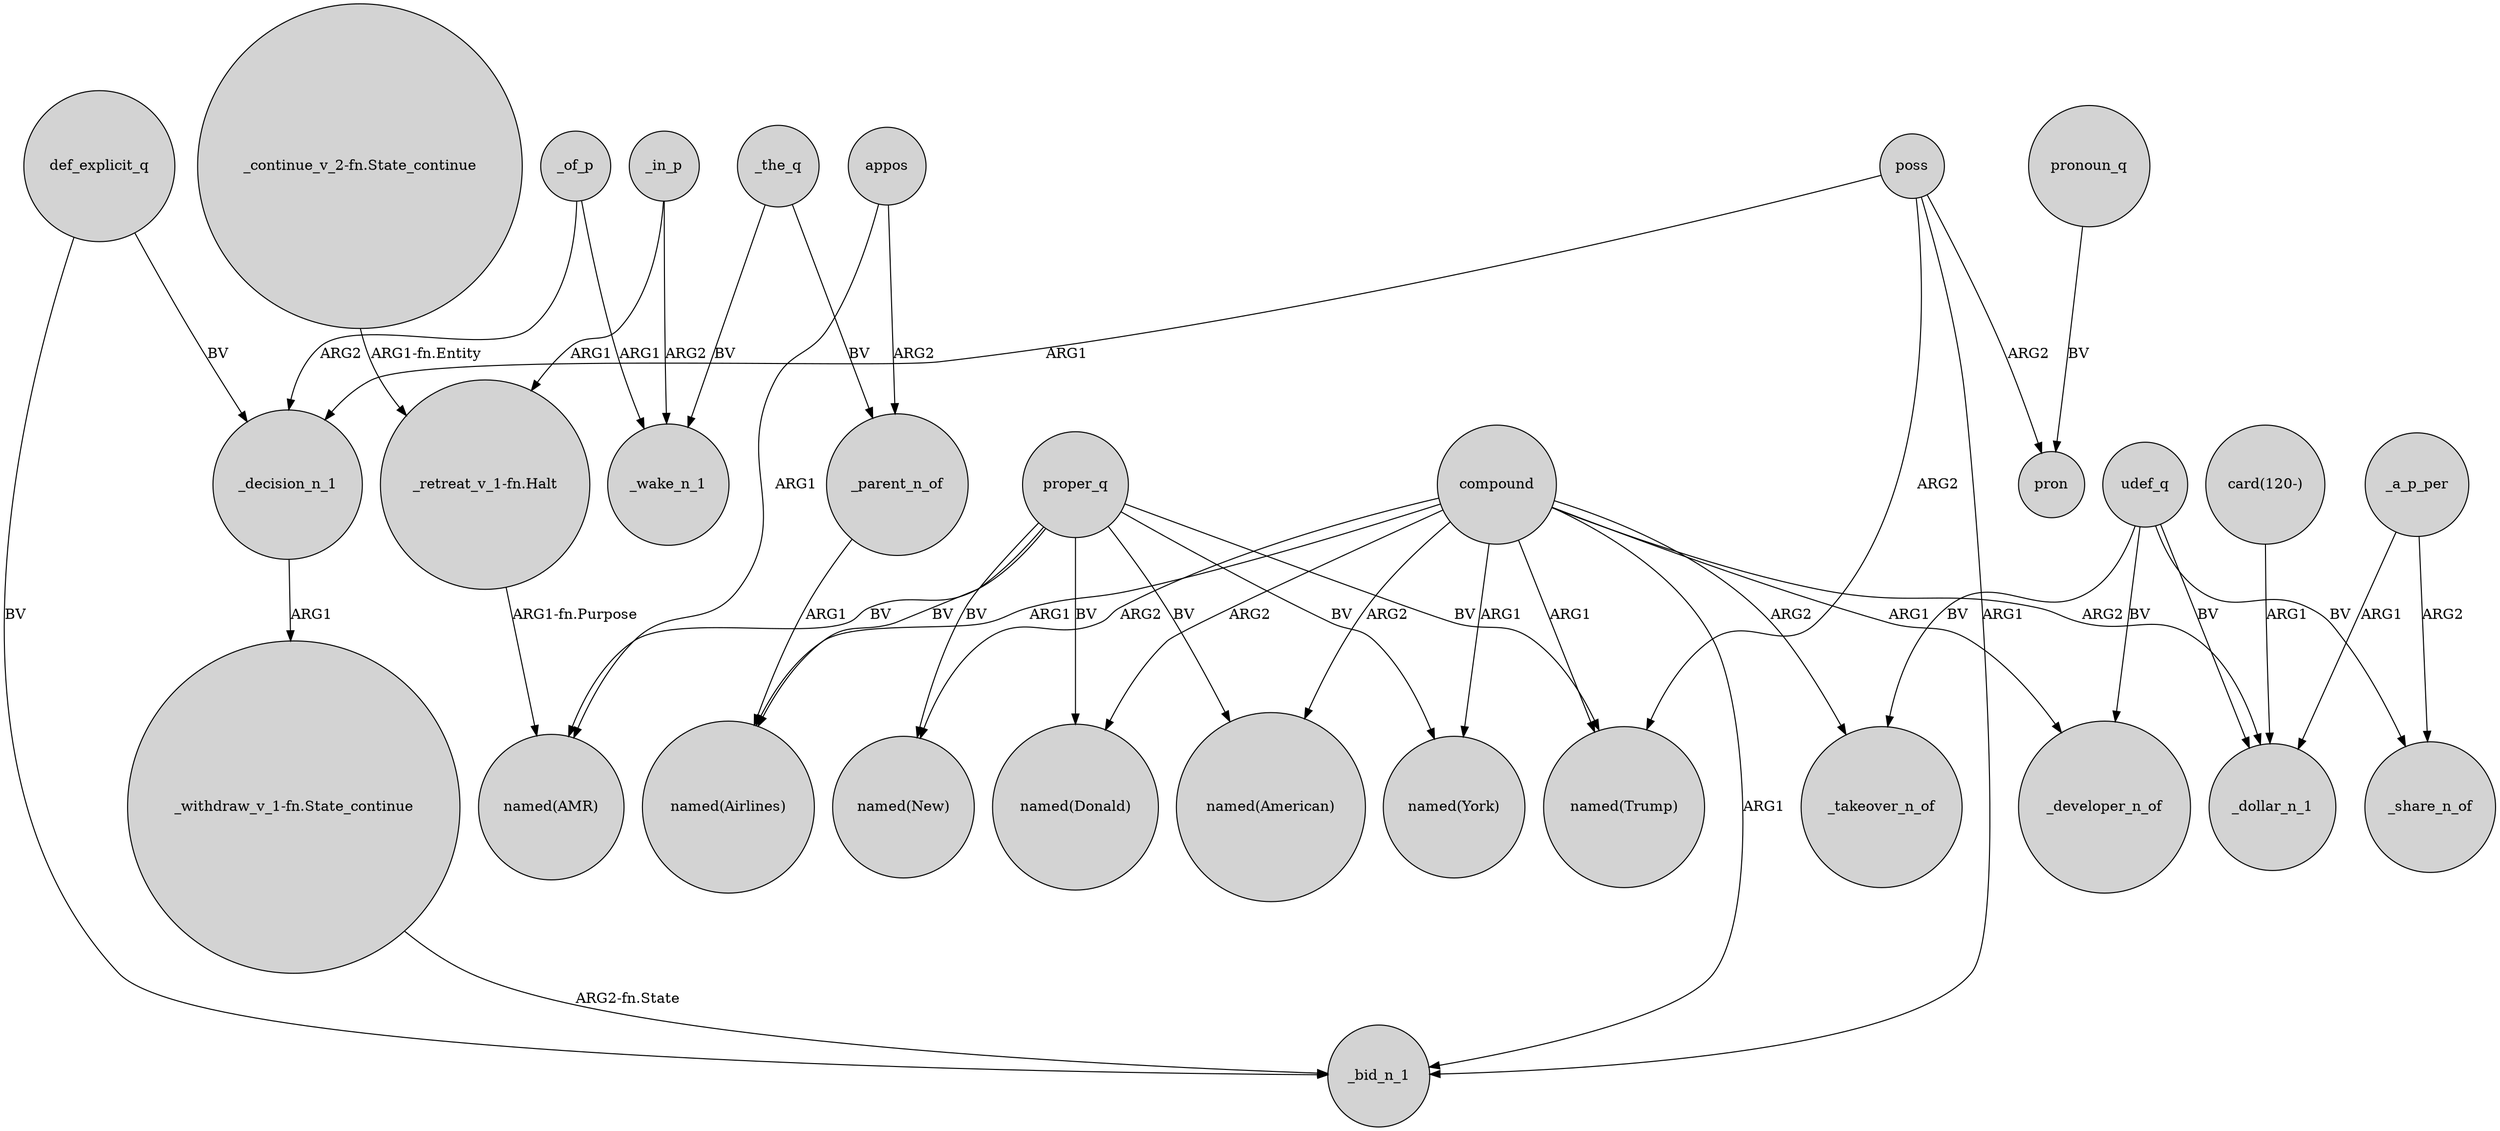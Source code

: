 digraph {
	node [shape=circle style=filled]
	_parent_n_of -> "named(Airlines)" [label=ARG1]
	compound -> "named(Airlines)" [label=ARG1]
	"_withdraw_v_1-fn.State_continue" -> _bid_n_1 [label="ARG2-fn.State"]
	_decision_n_1 -> "_withdraw_v_1-fn.State_continue" [label=ARG1]
	poss -> _bid_n_1 [label=ARG1]
	compound -> "named(Trump)" [label=ARG1]
	_the_q -> _parent_n_of [label=BV]
	compound -> "named(New)" [label=ARG2]
	compound -> _developer_n_of [label=ARG1]
	proper_q -> "named(New)" [label=BV]
	poss -> "named(Trump)" [label=ARG2]
	def_explicit_q -> _decision_n_1 [label=BV]
	compound -> _dollar_n_1 [label=ARG2]
	poss -> _decision_n_1 [label=ARG1]
	compound -> "named(Donald)" [label=ARG2]
	proper_q -> "named(Donald)" [label=BV]
	proper_q -> "named(Airlines)" [label=BV]
	proper_q -> "named(York)" [label=BV]
	appos -> "named(AMR)" [label=ARG1]
	"card(120-)" -> _dollar_n_1 [label=ARG1]
	_in_p -> "_retreat_v_1-fn.Halt" [label=ARG1]
	udef_q -> _takeover_n_of [label=BV]
	pronoun_q -> pron [label=BV]
	def_explicit_q -> _bid_n_1 [label=BV]
	poss -> pron [label=ARG2]
	appos -> _parent_n_of [label=ARG2]
	_a_p_per -> _share_n_of [label=ARG2]
	"_retreat_v_1-fn.Halt" -> "named(AMR)" [label="ARG1-fn.Purpose"]
	udef_q -> _share_n_of [label=BV]
	_of_p -> _wake_n_1 [label=ARG1]
	udef_q -> _dollar_n_1 [label=BV]
	_a_p_per -> _dollar_n_1 [label=ARG1]
	_in_p -> _wake_n_1 [label=ARG2]
	udef_q -> _developer_n_of [label=BV]
	_the_q -> _wake_n_1 [label=BV]
	proper_q -> "named(AMR)" [label=BV]
	proper_q -> "named(Trump)" [label=BV]
	compound -> "named(American)" [label=ARG2]
	"_continue_v_2-fn.State_continue" -> "_retreat_v_1-fn.Halt" [label="ARG1-fn.Entity"]
	compound -> _takeover_n_of [label=ARG2]
	compound -> "named(York)" [label=ARG1]
	proper_q -> "named(American)" [label=BV]
	_of_p -> _decision_n_1 [label=ARG2]
	compound -> _bid_n_1 [label=ARG1]
}
